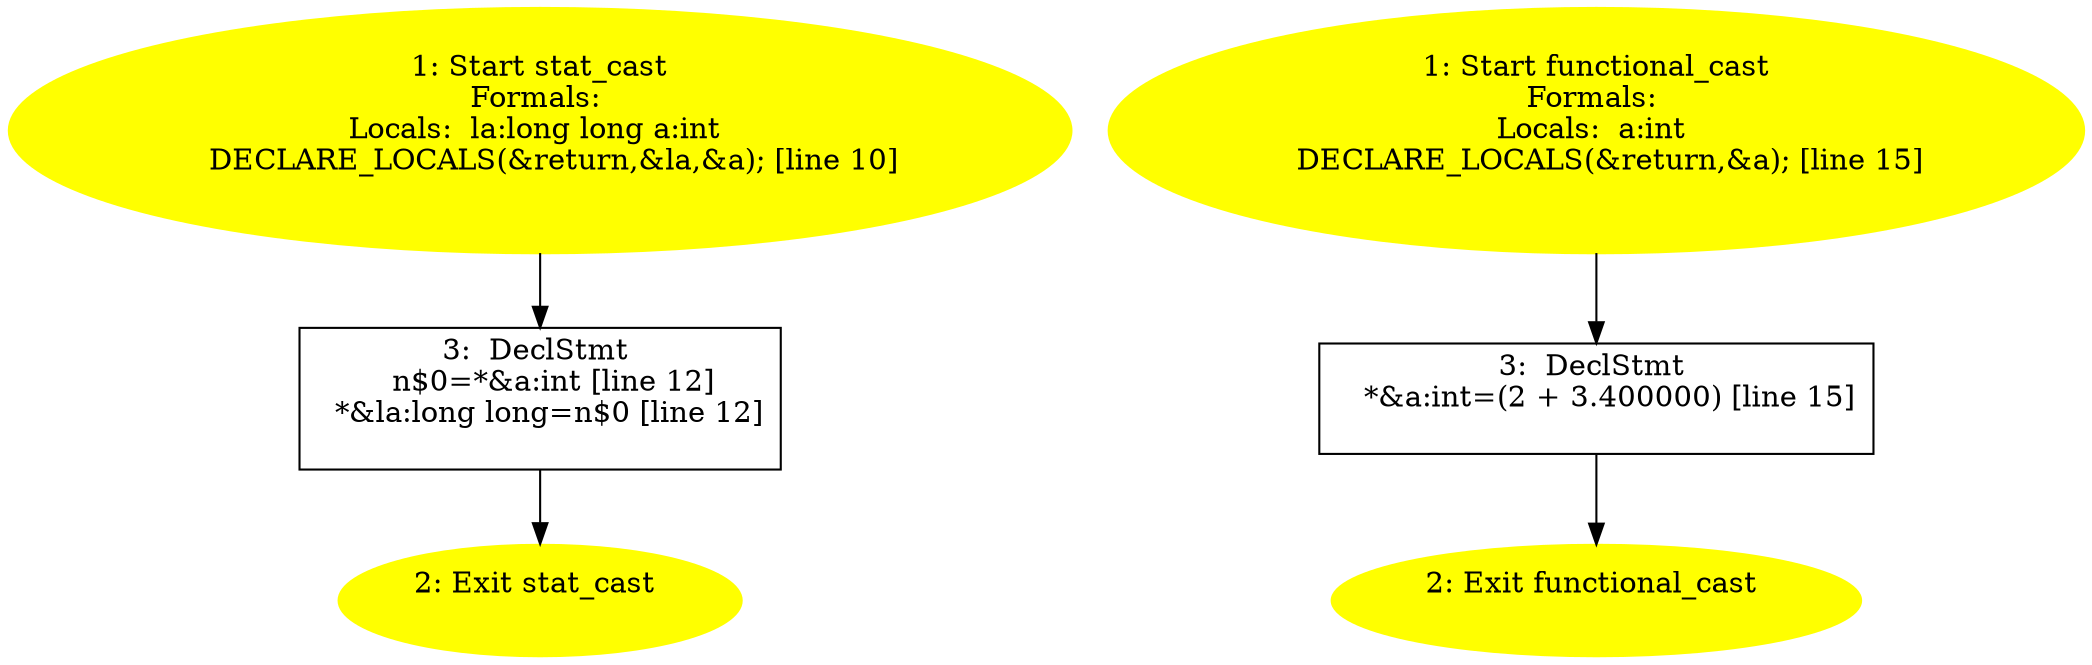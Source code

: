 /* @generated */
digraph iCFG {
"stat_cast{d41d8cd98f00b204e9800998ecf8427e_Z9stat_castv}.ffc17f0a02b6ab8c540e0af0d8b468a4_1" [label="1: Start stat_cast\nFormals: \nLocals:  la:long long a:int \n   DECLARE_LOCALS(&return,&la,&a); [line 10]\n " color=yellow style=filled]
	

	 "stat_cast{d41d8cd98f00b204e9800998ecf8427e_Z9stat_castv}.ffc17f0a02b6ab8c540e0af0d8b468a4_1" -> "stat_cast{d41d8cd98f00b204e9800998ecf8427e_Z9stat_castv}.ffc17f0a02b6ab8c540e0af0d8b468a4_3" ;
"stat_cast{d41d8cd98f00b204e9800998ecf8427e_Z9stat_castv}.ffc17f0a02b6ab8c540e0af0d8b468a4_2" [label="2: Exit stat_cast \n  " color=yellow style=filled]
	

"stat_cast{d41d8cd98f00b204e9800998ecf8427e_Z9stat_castv}.ffc17f0a02b6ab8c540e0af0d8b468a4_3" [label="3:  DeclStmt \n   n$0=*&a:int [line 12]\n  *&la:long long=n$0 [line 12]\n " shape="box"]
	

	 "stat_cast{d41d8cd98f00b204e9800998ecf8427e_Z9stat_castv}.ffc17f0a02b6ab8c540e0af0d8b468a4_3" -> "stat_cast{d41d8cd98f00b204e9800998ecf8427e_Z9stat_castv}.ffc17f0a02b6ab8c540e0af0d8b468a4_2" ;
"functional_cast{d41d8cd98f00b204e9800998ecf8427e_Z15functional_castv}.7122023588f140826197f018c2937d7a_1" [label="1: Start functional_cast\nFormals: \nLocals:  a:int \n   DECLARE_LOCALS(&return,&a); [line 15]\n " color=yellow style=filled]
	

	 "functional_cast{d41d8cd98f00b204e9800998ecf8427e_Z15functional_castv}.7122023588f140826197f018c2937d7a_1" -> "functional_cast{d41d8cd98f00b204e9800998ecf8427e_Z15functional_castv}.7122023588f140826197f018c2937d7a_3" ;
"functional_cast{d41d8cd98f00b204e9800998ecf8427e_Z15functional_castv}.7122023588f140826197f018c2937d7a_2" [label="2: Exit functional_cast \n  " color=yellow style=filled]
	

"functional_cast{d41d8cd98f00b204e9800998ecf8427e_Z15functional_castv}.7122023588f140826197f018c2937d7a_3" [label="3:  DeclStmt \n   *&a:int=(2 + 3.400000) [line 15]\n " shape="box"]
	

	 "functional_cast{d41d8cd98f00b204e9800998ecf8427e_Z15functional_castv}.7122023588f140826197f018c2937d7a_3" -> "functional_cast{d41d8cd98f00b204e9800998ecf8427e_Z15functional_castv}.7122023588f140826197f018c2937d7a_2" ;
}
